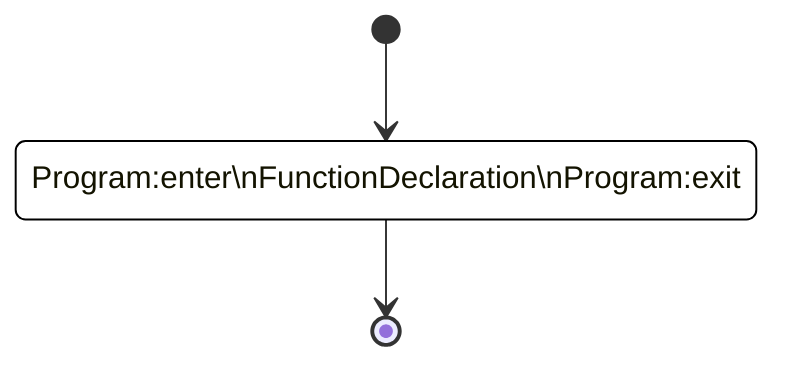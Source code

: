 stateDiagram-v2
classDef common fill: white, stroke: black
class s1_1 common
state "Program:enter\nFunctionDeclaration\nProgram:exit" as s1_1
[*] --> s1_1
s1_1 --> [*]